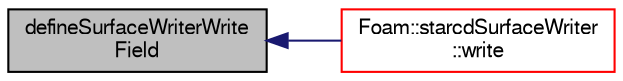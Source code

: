 digraph "defineSurfaceWriterWriteField"
{
  bgcolor="transparent";
  edge [fontname="FreeSans",fontsize="10",labelfontname="FreeSans",labelfontsize="10"];
  node [fontname="FreeSans",fontsize="10",shape=record];
  rankdir="LR";
  Node1 [label="defineSurfaceWriterWrite\lField",height=0.2,width=0.4,color="black", fillcolor="grey75", style="filled", fontcolor="black"];
  Node1 -> Node2 [dir="back",color="midnightblue",fontsize="10",style="solid",fontname="FreeSans"];
  Node2 [label="Foam::starcdSurfaceWriter\l::write",height=0.2,width=0.4,color="red",URL="$a29458.html#a397d4e691b3868423c047ec2482dcbd2",tooltip="Write single surface geometry to file. "];
}
